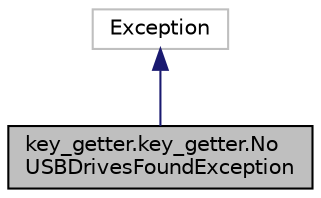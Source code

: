 digraph "key_getter.key_getter.NoUSBDrivesFoundException"
{
 // LATEX_PDF_SIZE
  edge [fontname="Helvetica",fontsize="10",labelfontname="Helvetica",labelfontsize="10"];
  node [fontname="Helvetica",fontsize="10",shape=record];
  Node1 [label="key_getter.key_getter.No\lUSBDrivesFoundException",height=0.2,width=0.4,color="black", fillcolor="grey75", style="filled", fontcolor="black",tooltip="Exception raised when no USB drives are found connected to the system."];
  Node2 -> Node1 [dir="back",color="midnightblue",fontsize="10",style="solid"];
  Node2 [label="Exception",height=0.2,width=0.4,color="grey75", fillcolor="white", style="filled",tooltip=" "];
}
